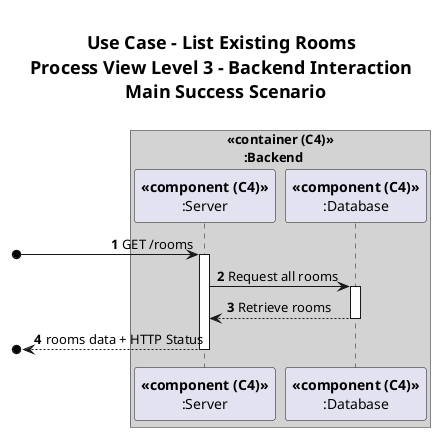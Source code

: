 @startuml
<style>
    title {
      HorizontalAlignment center
      FontSize 18
      padding 20
    }
</style>

title Use Case - List Existing Rooms \nProcess View Level 3 - Backend Interaction \n Main Success Scenario
autonumber

!pragma teoz true

box "<<container (C4)>>\n     :Backend" #LightGrey
  participant "**<<component (C4)>>**\n:Server" as SERVER
  participant "**<<component (C4)>>**\n:Database" as DB
end box

[o-> SERVER : GET /rooms
activate SERVER

SERVER -> DB: Request all rooms
activate DB
DB --> SERVER: Retrieve rooms
deactivate DB


[o<-- SERVER : rooms data + HTTP Status
deactivate SERVER

@enduml